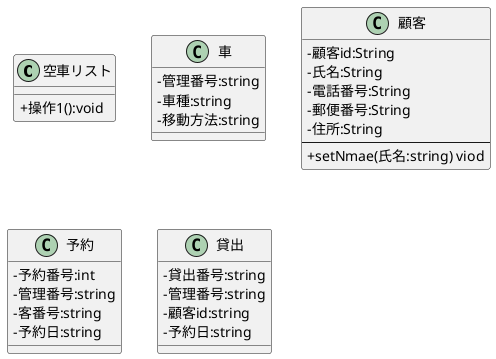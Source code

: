 @startuml
skinparam classAttributeIconSize 0
class 空車リスト {
    + 操作1():void
}
class 車 {
 - 管理番号:string
 - 車種:string
 - 移動方法:string
}
class 顧客 {
    - 顧客id:String
    - 氏名:String
    - 電話番号:String
    - 郵便番号:String
    - 住所:String
    ---
    + setNmae(氏名:string) viod
}
class 予約 {
    - 予約番号:int
    - 管理番号:string
    - 客番号:string
    - 予約日:string
    }
class 貸出{
    - 貸出番号:string
    - 管理番号:string
    - 顧客id:string
    - 予約日:string
}
@enduml